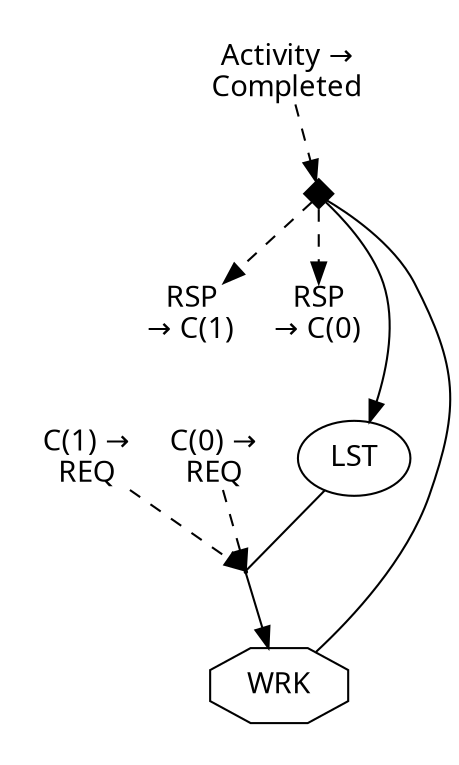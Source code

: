 digraph {
color=white;
graph [ fontname="sans-serif" ];
node [ fontname="sans-serif" ];
edge [ fontname="sans-serif" ];
A_0_false [ label="LST", shape=ellipse ];
A_1_true [ label="WRK", shape=octagon ];
subgraph cluster_0 {
T_0_18446744073709551615 [ shape=point, height=0.015, width=0.015 ];
A_0_false -> T_0_18446744073709551615 [ arrowhead=none, direction=forward ];
T_0_18446744073709551615 -> A_1_true;
D_0_18446744073709551615_1 [ label="C(0) &#8594;\nREQ", shape=plain ];
D_0_18446744073709551615_1 -> T_0_18446744073709551615 [ color=Black, style=dashed ];
D_0_18446744073709551615_3 [ label="C(1) &#8594;\nREQ", shape=plain ];
D_0_18446744073709551615_3 -> T_0_18446744073709551615 [ color=Black, style=dashed ];
}
subgraph cluster_1 {
T_1_18446744073709551615 [ shape=diamond, label="", fontsize=0, width=0.2, height=0.2, style=filled, color=black ];
A_1_true -> T_1_18446744073709551615 [ arrowhead=none, direction=forward ];
T_1_18446744073709551615 -> A_0_false;
D_1_18446744073709551615_4 [ label="Activity &#8594;\nCompleted", shape=plain ];
D_1_18446744073709551615_4 -> T_1_18446744073709551615 [ color=Black, style=dashed ];
S_1_18446744073709551615_5 [ label="RSP\n&#8594; C(1)", shape=plain ];
T_1_18446744073709551615 -> S_1_18446744073709551615_5 [ color=Black, style=dashed ];
S_1_18446744073709551615_5 -> A_0_false [ style=invis ];
S_1_18446744073709551615_6 [ label="RSP\n&#8594; C(0)", shape=plain ];
T_1_18446744073709551615 -> S_1_18446744073709551615_6 [ color=Black, style=dashed ];
S_1_18446744073709551615_6 -> A_0_false [ style=invis ];
}
}
